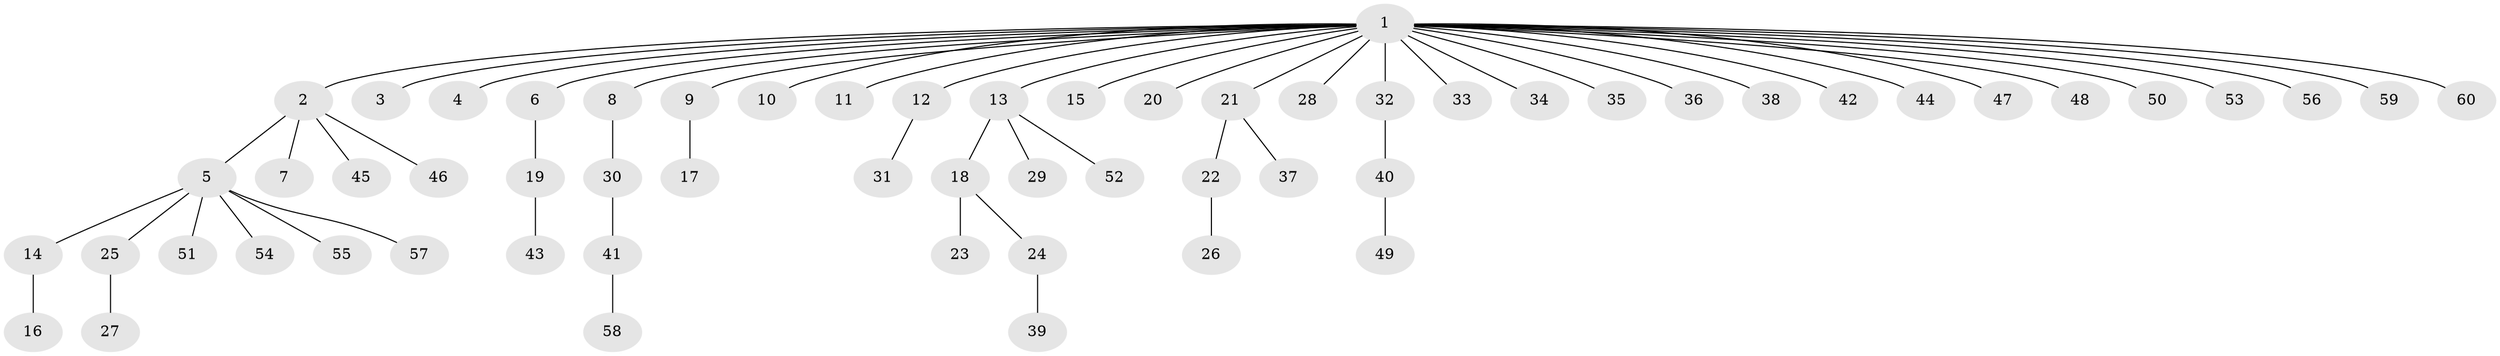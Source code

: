 // original degree distribution, {30: 0.010101010101010102, 6: 0.010101010101010102, 2: 0.1919191919191919, 8: 0.020202020202020204, 1: 0.6363636363636364, 3: 0.10101010101010101, 4: 0.020202020202020204, 5: 0.010101010101010102}
// Generated by graph-tools (version 1.1) at 2025/50/03/04/25 22:50:10]
// undirected, 60 vertices, 59 edges
graph export_dot {
  node [color=gray90,style=filled];
  1;
  2;
  3;
  4;
  5;
  6;
  7;
  8;
  9;
  10;
  11;
  12;
  13;
  14;
  15;
  16;
  17;
  18;
  19;
  20;
  21;
  22;
  23;
  24;
  25;
  26;
  27;
  28;
  29;
  30;
  31;
  32;
  33;
  34;
  35;
  36;
  37;
  38;
  39;
  40;
  41;
  42;
  43;
  44;
  45;
  46;
  47;
  48;
  49;
  50;
  51;
  52;
  53;
  54;
  55;
  56;
  57;
  58;
  59;
  60;
  1 -- 2 [weight=1.0];
  1 -- 3 [weight=1.0];
  1 -- 4 [weight=1.0];
  1 -- 6 [weight=1.0];
  1 -- 8 [weight=1.0];
  1 -- 9 [weight=1.0];
  1 -- 10 [weight=1.0];
  1 -- 11 [weight=1.0];
  1 -- 12 [weight=1.0];
  1 -- 13 [weight=1.0];
  1 -- 15 [weight=1.0];
  1 -- 20 [weight=1.0];
  1 -- 21 [weight=1.0];
  1 -- 28 [weight=1.0];
  1 -- 32 [weight=1.0];
  1 -- 33 [weight=1.0];
  1 -- 34 [weight=1.0];
  1 -- 35 [weight=1.0];
  1 -- 36 [weight=1.0];
  1 -- 38 [weight=1.0];
  1 -- 42 [weight=1.0];
  1 -- 44 [weight=1.0];
  1 -- 47 [weight=1.0];
  1 -- 48 [weight=1.0];
  1 -- 50 [weight=1.0];
  1 -- 53 [weight=1.0];
  1 -- 56 [weight=1.0];
  1 -- 59 [weight=1.0];
  1 -- 60 [weight=1.0];
  2 -- 5 [weight=1.0];
  2 -- 7 [weight=1.0];
  2 -- 45 [weight=1.0];
  2 -- 46 [weight=1.0];
  5 -- 14 [weight=1.0];
  5 -- 25 [weight=1.0];
  5 -- 51 [weight=1.0];
  5 -- 54 [weight=1.0];
  5 -- 55 [weight=1.0];
  5 -- 57 [weight=1.0];
  6 -- 19 [weight=1.0];
  8 -- 30 [weight=1.0];
  9 -- 17 [weight=2.0];
  12 -- 31 [weight=1.0];
  13 -- 18 [weight=1.0];
  13 -- 29 [weight=1.0];
  13 -- 52 [weight=1.0];
  14 -- 16 [weight=1.0];
  18 -- 23 [weight=5.0];
  18 -- 24 [weight=1.0];
  19 -- 43 [weight=1.0];
  21 -- 22 [weight=1.0];
  21 -- 37 [weight=1.0];
  22 -- 26 [weight=1.0];
  24 -- 39 [weight=1.0];
  25 -- 27 [weight=1.0];
  30 -- 41 [weight=1.0];
  32 -- 40 [weight=1.0];
  40 -- 49 [weight=1.0];
  41 -- 58 [weight=1.0];
}
